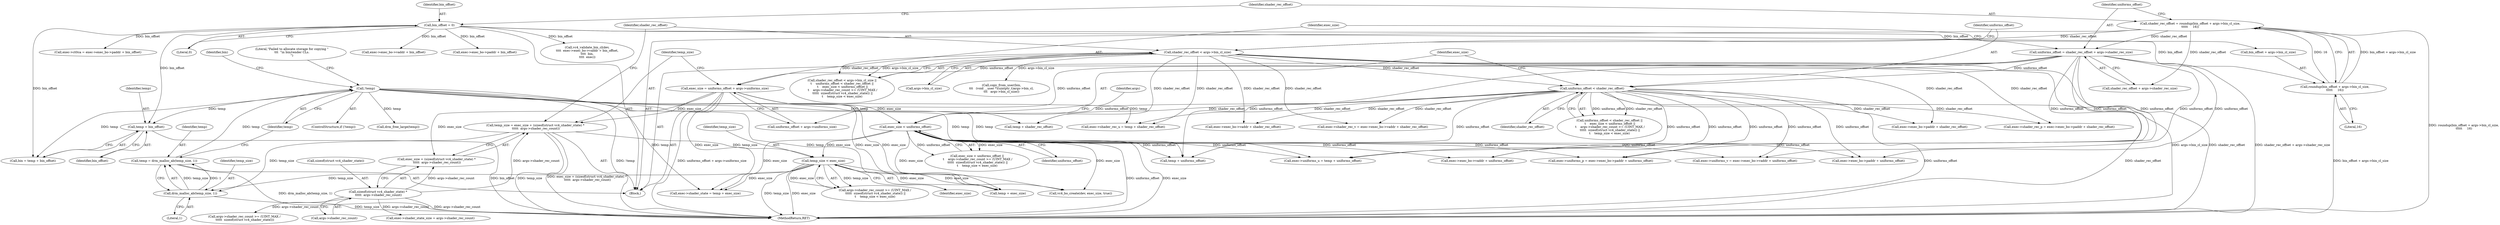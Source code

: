 digraph "0_linux_0f2ff82e11c86c05d051cae32b58226392d33bbf@pointer" {
"1000212" [label="(Call,temp + bin_offset)"];
"1000200" [label="(Call,!temp)"];
"1000194" [label="(Call,temp = drm_malloc_ab(temp_size, 1))"];
"1000196" [label="(Call,drm_malloc_ab(temp_size, 1))"];
"1000187" [label="(Call,temp_size < exec_size)"];
"1000152" [label="(Call,temp_size = exec_size + (sizeof(struct vc4_shader_state) *\n \t\t\t\t\t  args->shader_rec_count))"];
"1000144" [label="(Call,exec_size = uniforms_offset + args->uniforms_size)"];
"1000136" [label="(Call,uniforms_offset = shader_rec_offset + args->shader_rec_size)"];
"1000126" [label="(Call,shader_rec_offset = roundup(bin_offset + args->bin_cl_size,\n\t\t\t\t\t     16))"];
"1000128" [label="(Call,roundup(bin_offset + args->bin_cl_size,\n\t\t\t\t\t     16))"];
"1000122" [label="(Call,bin_offset = 0)"];
"1000156" [label="(Call,sizeof(struct vc4_shader_state) *\n \t\t\t\t\t  args->shader_rec_count)"];
"1000175" [label="(Call,exec_size < uniforms_offset)"];
"1000171" [label="(Call,uniforms_offset < shader_rec_offset)"];
"1000165" [label="(Call,shader_rec_offset < args->bin_cl_size)"];
"1000154" [label="(Call,exec_size + (sizeof(struct vc4_shader_state) *\n \t\t\t\t\t  args->shader_rec_count))"];
"1000128" [label="(Call,roundup(bin_offset + args->bin_cl_size,\n\t\t\t\t\t     16))"];
"1000201" [label="(Identifier,temp)"];
"1000306" [label="(Call,vc4_bo_create(dev, exec_size, true))"];
"1000189" [label="(Identifier,exec_size)"];
"1000371" [label="(Call,exec->shader_rec_p = exec->exec_bo->paddr + shader_rec_offset)"];
"1000195" [label="(Identifier,temp)"];
"1000138" [label="(Call,shader_rec_offset + args->shader_rec_size)"];
"1000172" [label="(Identifier,uniforms_offset)"];
"1000175" [label="(Call,exec_size < uniforms_offset)"];
"1000176" [label="(Identifier,exec_size)"];
"1000229" [label="(Call,exec->shader_state = temp + exec_size)"];
"1000196" [label="(Call,drm_malloc_ab(temp_size, 1))"];
"1000122" [label="(Call,bin_offset = 0)"];
"1000236" [label="(Call,exec->shader_state_size = args->shader_rec_count)"];
"1000179" [label="(Call,args->shader_rec_count >= (UINT_MAX /\n \t\t\t\t\t  sizeof(struct vc4_shader_state)))"];
"1000211" [label="(Identifier,bin)"];
"1000422" [label="(Call,exec->exec_bo->vaddr + bin_offset)"];
"1000226" [label="(Call,temp + uniforms_offset)"];
"1000174" [label="(Call,exec_size < uniforms_offset ||\n \t    args->shader_rec_count >= (UINT_MAX /\n \t\t\t\t\t  sizeof(struct vc4_shader_state)) ||\n\t    temp_size < exec_size)"];
"1000364" [label="(Call,exec->exec_bo->vaddr + shader_rec_offset)"];
"1000360" [label="(Call,exec->shader_rec_v = exec->exec_bo->vaddr + shader_rec_offset)"];
"1000171" [label="(Call,uniforms_offset < shader_rec_offset)"];
"1000233" [label="(Call,temp + exec_size)"];
"1000166" [label="(Identifier,shader_rec_offset)"];
"1000152" [label="(Call,temp_size = exec_size + (sizeof(struct vc4_shader_state) *\n \t\t\t\t\t  args->shader_rec_count))"];
"1000389" [label="(Call,exec->uniforms_v = exec->exec_bo->vaddr + uniforms_offset)"];
"1000159" [label="(Call,args->shader_rec_count)"];
"1000170" [label="(Call,uniforms_offset < shader_rec_offset ||\n \t    exec_size < uniforms_offset ||\n \t    args->shader_rec_count >= (UINT_MAX /\n \t\t\t\t\t  sizeof(struct vc4_shader_state)) ||\n\t    temp_size < exec_size)"];
"1000187" [label="(Call,temp_size < exec_size)"];
"1000200" [label="(Call,!temp)"];
"1000178" [label="(Call,args->shader_rec_count >= (UINT_MAX /\n \t\t\t\t\t  sizeof(struct vc4_shader_state)) ||\n\t    temp_size < exec_size)"];
"1000145" [label="(Identifier,exec_size)"];
"1000213" [label="(Identifier,temp)"];
"1000219" [label="(Call,temp + shader_rec_offset)"];
"1000181" [label="(Identifier,args)"];
"1000244" [label="(Call,copy_from_user(bin,\n\t\t\t   (void __user *)(uintptr_t)args->bin_cl,\n\t\t\t   args->bin_cl_size))"];
"1000348" [label="(Call,exec->exec_bo->paddr + bin_offset)"];
"1000404" [label="(Call,exec->exec_bo->paddr + uniforms_offset)"];
"1000177" [label="(Identifier,uniforms_offset)"];
"1000204" [label="(Literal,\"Failed to allocate storage for copying \"\n\t\t\t  \"in bin/render CLs.\n\")"];
"1000153" [label="(Identifier,temp_size)"];
"1000144" [label="(Call,exec_size = uniforms_offset + args->uniforms_size)"];
"1000137" [label="(Identifier,uniforms_offset)"];
"1000173" [label="(Identifier,shader_rec_offset)"];
"1000164" [label="(Call,shader_rec_offset < args->bin_cl_size ||\n\t    uniforms_offset < shader_rec_offset ||\n \t    exec_size < uniforms_offset ||\n \t    args->shader_rec_count >= (UINT_MAX /\n \t\t\t\t\t  sizeof(struct vc4_shader_state)) ||\n\t    temp_size < exec_size)"];
"1000222" [label="(Call,exec->uniforms_u = temp + uniforms_offset)"];
"1000212" [label="(Call,temp + bin_offset)"];
"1000127" [label="(Identifier,shader_rec_offset)"];
"1000215" [label="(Call,exec->shader_rec_u = temp + shader_rec_offset)"];
"1000165" [label="(Call,shader_rec_offset < args->bin_cl_size)"];
"1000199" [label="(ControlStructure,if (!temp))"];
"1000146" [label="(Call,uniforms_offset + args->uniforms_size)"];
"1000198" [label="(Literal,1)"];
"1000456" [label="(MethodReturn,RET)"];
"1000156" [label="(Call,sizeof(struct vc4_shader_state) *\n \t\t\t\t\t  args->shader_rec_count)"];
"1000393" [label="(Call,exec->exec_bo->vaddr + uniforms_offset)"];
"1000194" [label="(Call,temp = drm_malloc_ab(temp_size, 1))"];
"1000105" [label="(Block,)"];
"1000197" [label="(Identifier,temp_size)"];
"1000420" [label="(Call,vc4_validate_bin_cl(dev,\n\t\t\t\t  exec->exec_bo->vaddr + bin_offset,\n\t\t\t\t  bin,\n\t\t\t\t  exec))"];
"1000375" [label="(Call,exec->exec_bo->paddr + shader_rec_offset)"];
"1000400" [label="(Call,exec->uniforms_p = exec->exec_bo->paddr + uniforms_offset)"];
"1000123" [label="(Identifier,bin_offset)"];
"1000210" [label="(Call,bin = temp + bin_offset)"];
"1000136" [label="(Call,uniforms_offset = shader_rec_offset + args->shader_rec_size)"];
"1000126" [label="(Call,shader_rec_offset = roundup(bin_offset + args->bin_cl_size,\n\t\t\t\t\t     16))"];
"1000129" [label="(Call,bin_offset + args->bin_cl_size)"];
"1000214" [label="(Identifier,bin_offset)"];
"1000134" [label="(Literal,16)"];
"1000124" [label="(Literal,0)"];
"1000157" [label="(Call,sizeof(struct vc4_shader_state))"];
"1000167" [label="(Call,args->bin_cl_size)"];
"1000188" [label="(Identifier,temp_size)"];
"1000452" [label="(Call,drm_free_large(temp))"];
"1000344" [label="(Call,exec->ct0ca = exec->exec_bo->paddr + bin_offset)"];
"1000212" -> "1000210"  [label="AST: "];
"1000212" -> "1000214"  [label="CFG: "];
"1000213" -> "1000212"  [label="AST: "];
"1000214" -> "1000212"  [label="AST: "];
"1000210" -> "1000212"  [label="CFG: "];
"1000212" -> "1000456"  [label="DDG: bin_offset"];
"1000200" -> "1000212"  [label="DDG: temp"];
"1000122" -> "1000212"  [label="DDG: bin_offset"];
"1000200" -> "1000199"  [label="AST: "];
"1000200" -> "1000201"  [label="CFG: "];
"1000201" -> "1000200"  [label="AST: "];
"1000204" -> "1000200"  [label="CFG: "];
"1000211" -> "1000200"  [label="CFG: "];
"1000200" -> "1000456"  [label="DDG: !temp"];
"1000194" -> "1000200"  [label="DDG: temp"];
"1000200" -> "1000210"  [label="DDG: temp"];
"1000200" -> "1000215"  [label="DDG: temp"];
"1000200" -> "1000219"  [label="DDG: temp"];
"1000200" -> "1000222"  [label="DDG: temp"];
"1000200" -> "1000226"  [label="DDG: temp"];
"1000200" -> "1000229"  [label="DDG: temp"];
"1000200" -> "1000233"  [label="DDG: temp"];
"1000200" -> "1000452"  [label="DDG: temp"];
"1000194" -> "1000105"  [label="AST: "];
"1000194" -> "1000196"  [label="CFG: "];
"1000195" -> "1000194"  [label="AST: "];
"1000196" -> "1000194"  [label="AST: "];
"1000201" -> "1000194"  [label="CFG: "];
"1000194" -> "1000456"  [label="DDG: drm_malloc_ab(temp_size, 1)"];
"1000196" -> "1000194"  [label="DDG: temp_size"];
"1000196" -> "1000194"  [label="DDG: 1"];
"1000196" -> "1000198"  [label="CFG: "];
"1000197" -> "1000196"  [label="AST: "];
"1000198" -> "1000196"  [label="AST: "];
"1000196" -> "1000456"  [label="DDG: temp_size"];
"1000187" -> "1000196"  [label="DDG: temp_size"];
"1000152" -> "1000196"  [label="DDG: temp_size"];
"1000187" -> "1000178"  [label="AST: "];
"1000187" -> "1000189"  [label="CFG: "];
"1000188" -> "1000187"  [label="AST: "];
"1000189" -> "1000187"  [label="AST: "];
"1000178" -> "1000187"  [label="CFG: "];
"1000187" -> "1000456"  [label="DDG: temp_size"];
"1000187" -> "1000456"  [label="DDG: exec_size"];
"1000187" -> "1000178"  [label="DDG: temp_size"];
"1000187" -> "1000178"  [label="DDG: exec_size"];
"1000152" -> "1000187"  [label="DDG: temp_size"];
"1000175" -> "1000187"  [label="DDG: exec_size"];
"1000187" -> "1000229"  [label="DDG: exec_size"];
"1000187" -> "1000233"  [label="DDG: exec_size"];
"1000187" -> "1000306"  [label="DDG: exec_size"];
"1000152" -> "1000105"  [label="AST: "];
"1000152" -> "1000154"  [label="CFG: "];
"1000153" -> "1000152"  [label="AST: "];
"1000154" -> "1000152"  [label="AST: "];
"1000166" -> "1000152"  [label="CFG: "];
"1000152" -> "1000456"  [label="DDG: temp_size"];
"1000152" -> "1000456"  [label="DDG: exec_size + (sizeof(struct vc4_shader_state) *\n \t\t\t\t\t  args->shader_rec_count)"];
"1000144" -> "1000152"  [label="DDG: exec_size"];
"1000156" -> "1000152"  [label="DDG: args->shader_rec_count"];
"1000144" -> "1000105"  [label="AST: "];
"1000144" -> "1000146"  [label="CFG: "];
"1000145" -> "1000144"  [label="AST: "];
"1000146" -> "1000144"  [label="AST: "];
"1000153" -> "1000144"  [label="CFG: "];
"1000144" -> "1000456"  [label="DDG: uniforms_offset + args->uniforms_size"];
"1000136" -> "1000144"  [label="DDG: uniforms_offset"];
"1000144" -> "1000154"  [label="DDG: exec_size"];
"1000144" -> "1000175"  [label="DDG: exec_size"];
"1000144" -> "1000229"  [label="DDG: exec_size"];
"1000144" -> "1000233"  [label="DDG: exec_size"];
"1000144" -> "1000306"  [label="DDG: exec_size"];
"1000136" -> "1000105"  [label="AST: "];
"1000136" -> "1000138"  [label="CFG: "];
"1000137" -> "1000136"  [label="AST: "];
"1000138" -> "1000136"  [label="AST: "];
"1000145" -> "1000136"  [label="CFG: "];
"1000136" -> "1000456"  [label="DDG: shader_rec_offset + args->shader_rec_size"];
"1000126" -> "1000136"  [label="DDG: shader_rec_offset"];
"1000136" -> "1000146"  [label="DDG: uniforms_offset"];
"1000136" -> "1000171"  [label="DDG: uniforms_offset"];
"1000136" -> "1000222"  [label="DDG: uniforms_offset"];
"1000136" -> "1000226"  [label="DDG: uniforms_offset"];
"1000136" -> "1000389"  [label="DDG: uniforms_offset"];
"1000136" -> "1000393"  [label="DDG: uniforms_offset"];
"1000136" -> "1000400"  [label="DDG: uniforms_offset"];
"1000136" -> "1000404"  [label="DDG: uniforms_offset"];
"1000126" -> "1000105"  [label="AST: "];
"1000126" -> "1000128"  [label="CFG: "];
"1000127" -> "1000126"  [label="AST: "];
"1000128" -> "1000126"  [label="AST: "];
"1000137" -> "1000126"  [label="CFG: "];
"1000126" -> "1000456"  [label="DDG: roundup(bin_offset + args->bin_cl_size,\n\t\t\t\t\t     16)"];
"1000128" -> "1000126"  [label="DDG: bin_offset + args->bin_cl_size"];
"1000128" -> "1000126"  [label="DDG: 16"];
"1000126" -> "1000138"  [label="DDG: shader_rec_offset"];
"1000126" -> "1000165"  [label="DDG: shader_rec_offset"];
"1000128" -> "1000134"  [label="CFG: "];
"1000129" -> "1000128"  [label="AST: "];
"1000134" -> "1000128"  [label="AST: "];
"1000128" -> "1000456"  [label="DDG: bin_offset + args->bin_cl_size"];
"1000122" -> "1000128"  [label="DDG: bin_offset"];
"1000122" -> "1000105"  [label="AST: "];
"1000122" -> "1000124"  [label="CFG: "];
"1000123" -> "1000122"  [label="AST: "];
"1000124" -> "1000122"  [label="AST: "];
"1000127" -> "1000122"  [label="CFG: "];
"1000122" -> "1000129"  [label="DDG: bin_offset"];
"1000122" -> "1000210"  [label="DDG: bin_offset"];
"1000122" -> "1000344"  [label="DDG: bin_offset"];
"1000122" -> "1000348"  [label="DDG: bin_offset"];
"1000122" -> "1000420"  [label="DDG: bin_offset"];
"1000122" -> "1000422"  [label="DDG: bin_offset"];
"1000156" -> "1000154"  [label="AST: "];
"1000156" -> "1000159"  [label="CFG: "];
"1000157" -> "1000156"  [label="AST: "];
"1000159" -> "1000156"  [label="AST: "];
"1000154" -> "1000156"  [label="CFG: "];
"1000156" -> "1000456"  [label="DDG: args->shader_rec_count"];
"1000156" -> "1000154"  [label="DDG: args->shader_rec_count"];
"1000156" -> "1000179"  [label="DDG: args->shader_rec_count"];
"1000156" -> "1000236"  [label="DDG: args->shader_rec_count"];
"1000175" -> "1000174"  [label="AST: "];
"1000175" -> "1000177"  [label="CFG: "];
"1000176" -> "1000175"  [label="AST: "];
"1000177" -> "1000175"  [label="AST: "];
"1000181" -> "1000175"  [label="CFG: "];
"1000174" -> "1000175"  [label="CFG: "];
"1000175" -> "1000456"  [label="DDG: exec_size"];
"1000175" -> "1000456"  [label="DDG: uniforms_offset"];
"1000175" -> "1000174"  [label="DDG: exec_size"];
"1000175" -> "1000174"  [label="DDG: uniforms_offset"];
"1000171" -> "1000175"  [label="DDG: uniforms_offset"];
"1000175" -> "1000222"  [label="DDG: uniforms_offset"];
"1000175" -> "1000226"  [label="DDG: uniforms_offset"];
"1000175" -> "1000229"  [label="DDG: exec_size"];
"1000175" -> "1000233"  [label="DDG: exec_size"];
"1000175" -> "1000306"  [label="DDG: exec_size"];
"1000175" -> "1000389"  [label="DDG: uniforms_offset"];
"1000175" -> "1000393"  [label="DDG: uniforms_offset"];
"1000175" -> "1000400"  [label="DDG: uniforms_offset"];
"1000175" -> "1000404"  [label="DDG: uniforms_offset"];
"1000171" -> "1000170"  [label="AST: "];
"1000171" -> "1000173"  [label="CFG: "];
"1000172" -> "1000171"  [label="AST: "];
"1000173" -> "1000171"  [label="AST: "];
"1000176" -> "1000171"  [label="CFG: "];
"1000170" -> "1000171"  [label="CFG: "];
"1000171" -> "1000456"  [label="DDG: uniforms_offset"];
"1000171" -> "1000456"  [label="DDG: shader_rec_offset"];
"1000171" -> "1000170"  [label="DDG: uniforms_offset"];
"1000171" -> "1000170"  [label="DDG: shader_rec_offset"];
"1000165" -> "1000171"  [label="DDG: shader_rec_offset"];
"1000171" -> "1000215"  [label="DDG: shader_rec_offset"];
"1000171" -> "1000219"  [label="DDG: shader_rec_offset"];
"1000171" -> "1000222"  [label="DDG: uniforms_offset"];
"1000171" -> "1000226"  [label="DDG: uniforms_offset"];
"1000171" -> "1000360"  [label="DDG: shader_rec_offset"];
"1000171" -> "1000364"  [label="DDG: shader_rec_offset"];
"1000171" -> "1000371"  [label="DDG: shader_rec_offset"];
"1000171" -> "1000375"  [label="DDG: shader_rec_offset"];
"1000171" -> "1000389"  [label="DDG: uniforms_offset"];
"1000171" -> "1000393"  [label="DDG: uniforms_offset"];
"1000171" -> "1000400"  [label="DDG: uniforms_offset"];
"1000171" -> "1000404"  [label="DDG: uniforms_offset"];
"1000165" -> "1000164"  [label="AST: "];
"1000165" -> "1000167"  [label="CFG: "];
"1000166" -> "1000165"  [label="AST: "];
"1000167" -> "1000165"  [label="AST: "];
"1000172" -> "1000165"  [label="CFG: "];
"1000164" -> "1000165"  [label="CFG: "];
"1000165" -> "1000456"  [label="DDG: shader_rec_offset"];
"1000165" -> "1000456"  [label="DDG: args->bin_cl_size"];
"1000165" -> "1000164"  [label="DDG: shader_rec_offset"];
"1000165" -> "1000164"  [label="DDG: args->bin_cl_size"];
"1000165" -> "1000215"  [label="DDG: shader_rec_offset"];
"1000165" -> "1000219"  [label="DDG: shader_rec_offset"];
"1000165" -> "1000244"  [label="DDG: args->bin_cl_size"];
"1000165" -> "1000360"  [label="DDG: shader_rec_offset"];
"1000165" -> "1000364"  [label="DDG: shader_rec_offset"];
"1000165" -> "1000371"  [label="DDG: shader_rec_offset"];
"1000165" -> "1000375"  [label="DDG: shader_rec_offset"];
}

